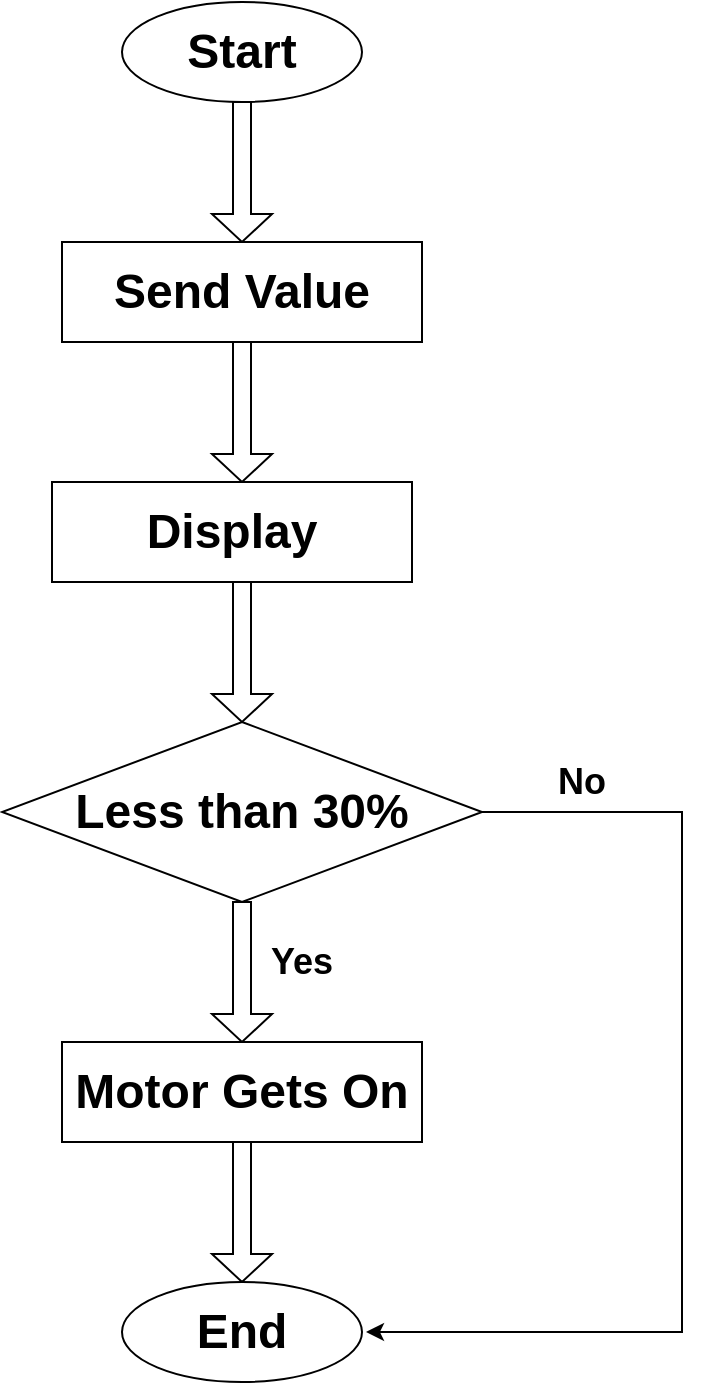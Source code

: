 <mxfile version="13.6.2" type="github">
  <diagram id="qUXZ5rpPonSF5GozBRxC" name="Page-1">
    <mxGraphModel dx="868" dy="482" grid="1" gridSize="10" guides="1" tooltips="1" connect="1" arrows="1" fold="1" page="1" pageScale="1" pageWidth="850" pageHeight="1100" math="0" shadow="0">
      <root>
        <mxCell id="0" />
        <mxCell id="1" parent="0" />
        <mxCell id="pSzdoDPTIERMUr_ss-79-1" value="&lt;b&gt;&lt;font style=&quot;font-size: 24px&quot;&gt;Start&lt;/font&gt;&lt;/b&gt;" style="ellipse;whiteSpace=wrap;html=1;" parent="1" vertex="1">
          <mxGeometry x="280" y="10" width="120" height="50" as="geometry" />
        </mxCell>
        <mxCell id="pSzdoDPTIERMUr_ss-79-2" value="" style="shape=singleArrow;direction=south;whiteSpace=wrap;html=1;" parent="1" vertex="1">
          <mxGeometry x="325" y="60" width="30" height="70" as="geometry" />
        </mxCell>
        <mxCell id="pSzdoDPTIERMUr_ss-79-3" value="&lt;b&gt;&lt;font style=&quot;font-size: 24px&quot;&gt;Send Value&lt;/font&gt;&lt;/b&gt;" style="rounded=0;whiteSpace=wrap;html=1;" parent="1" vertex="1">
          <mxGeometry x="250" y="130" width="180" height="50" as="geometry" />
        </mxCell>
        <mxCell id="pSzdoDPTIERMUr_ss-79-5" value="" style="shape=singleArrow;direction=south;whiteSpace=wrap;html=1;" parent="1" vertex="1">
          <mxGeometry x="325" y="180" width="30" height="70" as="geometry" />
        </mxCell>
        <mxCell id="pSzdoDPTIERMUr_ss-79-6" value="&lt;span style=&quot;font-size: 24px&quot;&gt;&lt;b&gt;Display&lt;/b&gt;&lt;/span&gt;" style="rounded=0;whiteSpace=wrap;html=1;" parent="1" vertex="1">
          <mxGeometry x="245" y="250" width="180" height="50" as="geometry" />
        </mxCell>
        <mxCell id="pSzdoDPTIERMUr_ss-79-7" value="" style="shape=singleArrow;direction=south;whiteSpace=wrap;html=1;" parent="1" vertex="1">
          <mxGeometry x="325" y="300" width="30" height="70" as="geometry" />
        </mxCell>
        <mxCell id="pSzdoDPTIERMUr_ss-79-29" style="edgeStyle=orthogonalEdgeStyle;rounded=0;orthogonalLoop=1;jettySize=auto;html=1;exitX=1;exitY=0.5;exitDx=0;exitDy=0;fontStyle=1" parent="1" source="pSzdoDPTIERMUr_ss-79-8" edge="1">
          <mxGeometry relative="1" as="geometry">
            <mxPoint x="402" y="675" as="targetPoint" />
            <Array as="points">
              <mxPoint x="560" y="415" />
              <mxPoint x="560" y="675" />
              <mxPoint x="402" y="675" />
            </Array>
          </mxGeometry>
        </mxCell>
        <mxCell id="pSzdoDPTIERMUr_ss-79-8" value="&lt;b&gt;&lt;font style=&quot;font-size: 24px&quot;&gt;Less than 30%&lt;/font&gt;&lt;/b&gt;" style="rhombus;whiteSpace=wrap;html=1;" parent="1" vertex="1">
          <mxGeometry x="220" y="370" width="240" height="90" as="geometry" />
        </mxCell>
        <mxCell id="pSzdoDPTIERMUr_ss-79-9" value="" style="shape=singleArrow;direction=south;whiteSpace=wrap;html=1;" parent="1" vertex="1">
          <mxGeometry x="325" y="460" width="30" height="70" as="geometry" />
        </mxCell>
        <mxCell id="pSzdoDPTIERMUr_ss-79-10" value="&lt;span style=&quot;font-size: 24px&quot;&gt;&lt;b&gt;Motor Gets On&lt;/b&gt;&lt;/span&gt;" style="rounded=0;whiteSpace=wrap;html=1;" parent="1" vertex="1">
          <mxGeometry x="250" y="530" width="180" height="50" as="geometry" />
        </mxCell>
        <mxCell id="pSzdoDPTIERMUr_ss-79-12" value="" style="shape=singleArrow;direction=south;whiteSpace=wrap;html=1;" parent="1" vertex="1">
          <mxGeometry x="325" y="580" width="30" height="70" as="geometry" />
        </mxCell>
        <mxCell id="pSzdoDPTIERMUr_ss-79-13" value="&lt;span style=&quot;font-size: 24px&quot;&gt;&lt;b&gt;End&lt;/b&gt;&lt;/span&gt;" style="ellipse;whiteSpace=wrap;html=1;" parent="1" vertex="1">
          <mxGeometry x="280" y="650" width="120" height="50" as="geometry" />
        </mxCell>
        <mxCell id="pSzdoDPTIERMUr_ss-79-14" value="&lt;b&gt;&lt;font style=&quot;font-size: 18px&quot;&gt;Yes&lt;/font&gt;&lt;/b&gt;" style="text;html=1;strokeColor=none;fillColor=none;align=center;verticalAlign=middle;whiteSpace=wrap;rounded=0;" parent="1" vertex="1">
          <mxGeometry x="350" y="480" width="40" height="20" as="geometry" />
        </mxCell>
        <mxCell id="pSzdoDPTIERMUr_ss-79-30" value="&lt;span style=&quot;font-size: 18px&quot;&gt;&lt;b&gt;No&lt;/b&gt;&lt;/span&gt;" style="text;html=1;strokeColor=none;fillColor=none;align=center;verticalAlign=middle;whiteSpace=wrap;rounded=0;" parent="1" vertex="1">
          <mxGeometry x="490" y="390" width="40" height="20" as="geometry" />
        </mxCell>
      </root>
    </mxGraphModel>
  </diagram>
</mxfile>
